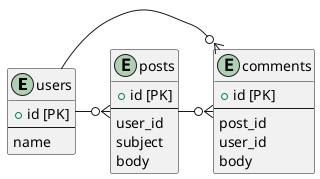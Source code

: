 @startuml schema

entity users {
  + id [PK]
  ---
  name
}

entity posts {
  + id [PK]
  ---
  user_id
  subject
  body
}

entity comments {
  + id [PK]
  ---
  post_id
  user_id
  body
}

users -o{ posts
users -o{ comments
posts -o{ comments

@enduml